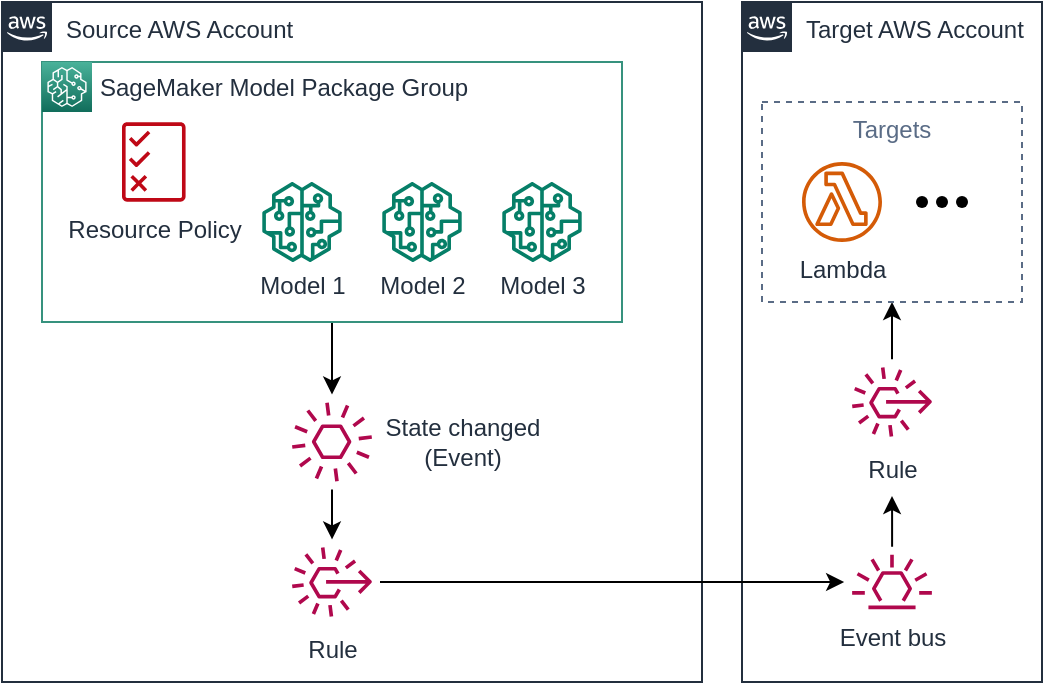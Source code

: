 <mxfile version="20.2.3" type="device"><diagram id="nOkpBZcZqbjnXywVXBLF" name="Page-1"><mxGraphModel dx="920" dy="550" grid="1" gridSize="10" guides="1" tooltips="1" connect="1" arrows="1" fold="1" page="1" pageScale="1" pageWidth="850" pageHeight="1100" math="0" shadow="0"><root><mxCell id="0"/><mxCell id="1" parent="0"/><mxCell id="jQgcPAvfA3B8L6dtxu0Y-1" value="Target AWS Account" style="points=[[0,0],[0.25,0],[0.5,0],[0.75,0],[1,0],[1,0.25],[1,0.5],[1,0.75],[1,1],[0.75,1],[0.5,1],[0.25,1],[0,1],[0,0.75],[0,0.5],[0,0.25]];outlineConnect=0;gradientColor=none;html=1;whiteSpace=wrap;fontSize=12;fontStyle=0;container=1;pointerEvents=0;collapsible=0;recursiveResize=0;shape=mxgraph.aws4.group;grIcon=mxgraph.aws4.group_aws_cloud_alt;strokeColor=#232F3E;fillColor=none;verticalAlign=top;align=left;spacingLeft=30;fontColor=#232F3E;dashed=0;" parent="1" vertex="1"><mxGeometry x="410" y="50" width="150" height="340" as="geometry"/></mxCell><mxCell id="cKaJmhkBdkYwM6Ae_flz-4" style="edgeStyle=orthogonalEdgeStyle;rounded=0;orthogonalLoop=1;jettySize=auto;html=1;" edge="1" parent="jQgcPAvfA3B8L6dtxu0Y-1" source="cKaJmhkBdkYwM6Ae_flz-1"><mxGeometry relative="1" as="geometry"><mxPoint x="75" y="247" as="targetPoint"/></mxGeometry></mxCell><mxCell id="cKaJmhkBdkYwM6Ae_flz-1" value="Event bus" style="sketch=0;outlineConnect=0;fontColor=#232F3E;gradientColor=none;fillColor=#B0084D;strokeColor=none;dashed=0;verticalLabelPosition=bottom;verticalAlign=top;align=center;html=1;fontSize=12;fontStyle=0;aspect=fixed;pointerEvents=1;shape=mxgraph.aws4.eventbridge_default_event_bus_resource;perimeterSpacing=4;" vertex="1" parent="jQgcPAvfA3B8L6dtxu0Y-1"><mxGeometry x="55" y="276.41" width="40" height="27.18" as="geometry"/></mxCell><mxCell id="cKaJmhkBdkYwM6Ae_flz-12" style="edgeStyle=orthogonalEdgeStyle;rounded=0;orthogonalLoop=1;jettySize=auto;html=1;" edge="1" parent="jQgcPAvfA3B8L6dtxu0Y-1" source="cKaJmhkBdkYwM6Ae_flz-3" target="cKaJmhkBdkYwM6Ae_flz-6"><mxGeometry relative="1" as="geometry"/></mxCell><mxCell id="cKaJmhkBdkYwM6Ae_flz-3" value="Rule" style="sketch=0;outlineConnect=0;fontColor=#232F3E;gradientColor=none;fillColor=#B0084D;strokeColor=none;dashed=0;verticalLabelPosition=bottom;verticalAlign=top;align=center;html=1;fontSize=12;fontStyle=0;pointerEvents=1;shape=mxgraph.aws4.rule_3;perimeterSpacing=4;" vertex="1" parent="jQgcPAvfA3B8L6dtxu0Y-1"><mxGeometry x="55" y="180" width="40" height="40" as="geometry"/></mxCell><mxCell id="cKaJmhkBdkYwM6Ae_flz-6" value="Targets" style="fillColor=none;strokeColor=#5A6C86;dashed=1;verticalAlign=top;fontStyle=0;fontColor=#5A6C86;" vertex="1" parent="jQgcPAvfA3B8L6dtxu0Y-1"><mxGeometry x="10" y="50" width="130" height="100" as="geometry"/></mxCell><mxCell id="cKaJmhkBdkYwM6Ae_flz-7" value="Lambda" style="sketch=0;outlineConnect=0;fontColor=#232F3E;gradientColor=none;fillColor=#D45B07;strokeColor=none;dashed=0;verticalLabelPosition=bottom;verticalAlign=top;align=center;html=1;fontSize=12;fontStyle=0;aspect=fixed;pointerEvents=1;shape=mxgraph.aws4.lambda_function;" vertex="1" parent="jQgcPAvfA3B8L6dtxu0Y-1"><mxGeometry x="30" y="80" width="40" height="40" as="geometry"/></mxCell><mxCell id="cKaJmhkBdkYwM6Ae_flz-9" value="" style="shape=waypoint;sketch=0;size=6;pointerEvents=1;points=[];fillColor=none;resizable=0;rotatable=0;perimeter=centerPerimeter;snapToPoint=1;" vertex="1" parent="jQgcPAvfA3B8L6dtxu0Y-1"><mxGeometry x="70" y="80" width="40" height="40" as="geometry"/></mxCell><mxCell id="cKaJmhkBdkYwM6Ae_flz-10" value="" style="shape=waypoint;sketch=0;size=6;pointerEvents=1;points=[];fillColor=none;resizable=0;rotatable=0;perimeter=centerPerimeter;snapToPoint=1;" vertex="1" parent="jQgcPAvfA3B8L6dtxu0Y-1"><mxGeometry x="80" y="80" width="40" height="40" as="geometry"/></mxCell><mxCell id="cKaJmhkBdkYwM6Ae_flz-11" value="" style="shape=waypoint;sketch=0;size=6;pointerEvents=1;points=[];fillColor=none;resizable=0;rotatable=0;perimeter=centerPerimeter;snapToPoint=1;" vertex="1" parent="jQgcPAvfA3B8L6dtxu0Y-1"><mxGeometry x="90" y="80" width="40" height="40" as="geometry"/></mxCell><mxCell id="x0DPmd7QCZaHClOYNgCV-1" value="Source AWS Account" style="points=[[0,0],[0.25,0],[0.5,0],[0.75,0],[1,0],[1,0.25],[1,0.5],[1,0.75],[1,1],[0.75,1],[0.5,1],[0.25,1],[0,1],[0,0.75],[0,0.5],[0,0.25]];outlineConnect=0;gradientColor=none;html=1;whiteSpace=wrap;fontSize=12;fontStyle=0;container=1;pointerEvents=0;collapsible=0;recursiveResize=0;shape=mxgraph.aws4.group;grIcon=mxgraph.aws4.group_aws_cloud_alt;strokeColor=#232F3E;fillColor=none;verticalAlign=top;align=left;spacingLeft=30;fontColor=#232F3E;dashed=0;" parent="1" vertex="1"><mxGeometry x="40" y="50" width="350" height="340" as="geometry"/></mxCell><mxCell id="x0DPmd7QCZaHClOYNgCV-11" style="edgeStyle=orthogonalEdgeStyle;rounded=0;orthogonalLoop=1;jettySize=auto;html=1;exitX=0.5;exitY=1;exitDx=0;exitDy=0;" parent="x0DPmd7QCZaHClOYNgCV-1" source="x0DPmd7QCZaHClOYNgCV-3" target="x0DPmd7QCZaHClOYNgCV-10" edge="1"><mxGeometry relative="1" as="geometry"><mxPoint x="202.5" y="190" as="sourcePoint"/></mxGeometry></mxCell><mxCell id="x0DPmd7QCZaHClOYNgCV-3" value="" style="fillColor=none;strokeColor=#36927E;verticalAlign=top;fontStyle=0;fontColor=#5A6C86;" parent="x0DPmd7QCZaHClOYNgCV-1" vertex="1"><mxGeometry x="20" y="30" width="290" height="130" as="geometry"/></mxCell><mxCell id="x0DPmd7QCZaHClOYNgCV-5" value="SageMaker Model Package Group" style="sketch=0;points=[[0,0,0],[0.25,0,0],[0.5,0,0],[0.75,0,0],[1,0,0],[0,1,0],[0.25,1,0],[0.5,1,0],[0.75,1,0],[1,1,0],[0,0.25,0],[0,0.5,0],[0,0.75,0],[1,0.25,0],[1,0.5,0],[1,0.75,0]];outlineConnect=0;fontColor=#232F3E;gradientColor=#4AB29A;gradientDirection=north;fillColor=#116D5B;strokeColor=#ffffff;dashed=0;verticalLabelPosition=middle;verticalAlign=middle;align=left;html=1;fontSize=12;fontStyle=0;aspect=fixed;shape=mxgraph.aws4.resourceIcon;resIcon=mxgraph.aws4.sagemaker;labelPosition=right;spacingLeft=2;" parent="x0DPmd7QCZaHClOYNgCV-1" vertex="1"><mxGeometry x="20" y="30" width="25" height="25" as="geometry"/></mxCell><mxCell id="x0DPmd7QCZaHClOYNgCV-6" value="Model 1" style="sketch=0;outlineConnect=0;fontColor=#232F3E;gradientColor=none;fillColor=#067F68;strokeColor=none;dashed=0;verticalLabelPosition=bottom;verticalAlign=top;align=center;html=1;fontSize=12;fontStyle=0;aspect=fixed;pointerEvents=1;shape=mxgraph.aws4.sagemaker_model;spacing=0;" parent="x0DPmd7QCZaHClOYNgCV-1" vertex="1"><mxGeometry x="130" y="90" width="40" height="40" as="geometry"/></mxCell><mxCell id="x0DPmd7QCZaHClOYNgCV-7" value="Model 2" style="sketch=0;outlineConnect=0;fontColor=#232F3E;gradientColor=none;fillColor=#067F68;strokeColor=none;dashed=0;verticalLabelPosition=bottom;verticalAlign=top;align=center;html=1;fontSize=12;fontStyle=0;aspect=fixed;pointerEvents=1;shape=mxgraph.aws4.sagemaker_model;spacing=0;" parent="x0DPmd7QCZaHClOYNgCV-1" vertex="1"><mxGeometry x="190" y="90" width="40" height="40" as="geometry"/></mxCell><mxCell id="x0DPmd7QCZaHClOYNgCV-8" value="Model 3" style="sketch=0;outlineConnect=0;fontColor=#232F3E;gradientColor=none;fillColor=#067F68;strokeColor=none;dashed=0;verticalLabelPosition=bottom;verticalAlign=top;align=center;html=1;fontSize=12;fontStyle=0;aspect=fixed;pointerEvents=1;shape=mxgraph.aws4.sagemaker_model;spacing=0;" parent="x0DPmd7QCZaHClOYNgCV-1" vertex="1"><mxGeometry x="250" y="90" width="40" height="40" as="geometry"/></mxCell><mxCell id="x0DPmd7QCZaHClOYNgCV-12" style="edgeStyle=orthogonalEdgeStyle;rounded=0;orthogonalLoop=1;jettySize=auto;html=1;" parent="x0DPmd7QCZaHClOYNgCV-1" source="x0DPmd7QCZaHClOYNgCV-10" target="x0DPmd7QCZaHClOYNgCV-15" edge="1"><mxGeometry relative="1" as="geometry"><mxPoint x="167.5" y="331.28" as="targetPoint"/></mxGeometry></mxCell><mxCell id="x0DPmd7QCZaHClOYNgCV-10" value="State changed&lt;br&gt;(Event)" style="sketch=0;outlineConnect=0;fontColor=#232F3E;gradientColor=none;fillColor=#B0084D;strokeColor=none;dashed=0;verticalLabelPosition=middle;verticalAlign=middle;align=center;html=1;fontSize=12;fontStyle=0;aspect=fixed;pointerEvents=1;shape=mxgraph.aws4.event;labelPosition=right;spacingLeft=50;spacing=0;perimeterSpacing=4;" parent="x0DPmd7QCZaHClOYNgCV-1" vertex="1"><mxGeometry x="145" y="200" width="40" height="40" as="geometry"/></mxCell><mxCell id="x0DPmd7QCZaHClOYNgCV-15" value="Rule" style="sketch=0;outlineConnect=0;fontColor=#232F3E;gradientColor=none;fillColor=#B0084D;strokeColor=none;dashed=0;verticalLabelPosition=bottom;verticalAlign=top;align=center;html=1;fontSize=12;fontStyle=0;pointerEvents=1;shape=mxgraph.aws4.rule_3;perimeterSpacing=4;" parent="x0DPmd7QCZaHClOYNgCV-1" vertex="1"><mxGeometry x="145" y="270" width="40" height="40" as="geometry"/></mxCell><mxCell id="cKaJmhkBdkYwM6Ae_flz-2" value="Resource Policy" style="sketch=0;outlineConnect=0;fontColor=#232F3E;gradientColor=none;fillColor=#BF0816;strokeColor=none;dashed=0;verticalLabelPosition=bottom;verticalAlign=top;align=center;html=1;fontSize=12;fontStyle=0;aspect=fixed;pointerEvents=1;shape=mxgraph.aws4.permissions;" vertex="1" parent="x0DPmd7QCZaHClOYNgCV-1"><mxGeometry x="60" y="60" width="31.79" height="40" as="geometry"/></mxCell><mxCell id="cKaJmhkBdkYwM6Ae_flz-5" style="edgeStyle=orthogonalEdgeStyle;rounded=0;orthogonalLoop=1;jettySize=auto;html=1;" edge="1" parent="1" source="x0DPmd7QCZaHClOYNgCV-15" target="cKaJmhkBdkYwM6Ae_flz-1"><mxGeometry relative="1" as="geometry"/></mxCell></root></mxGraphModel></diagram></mxfile>